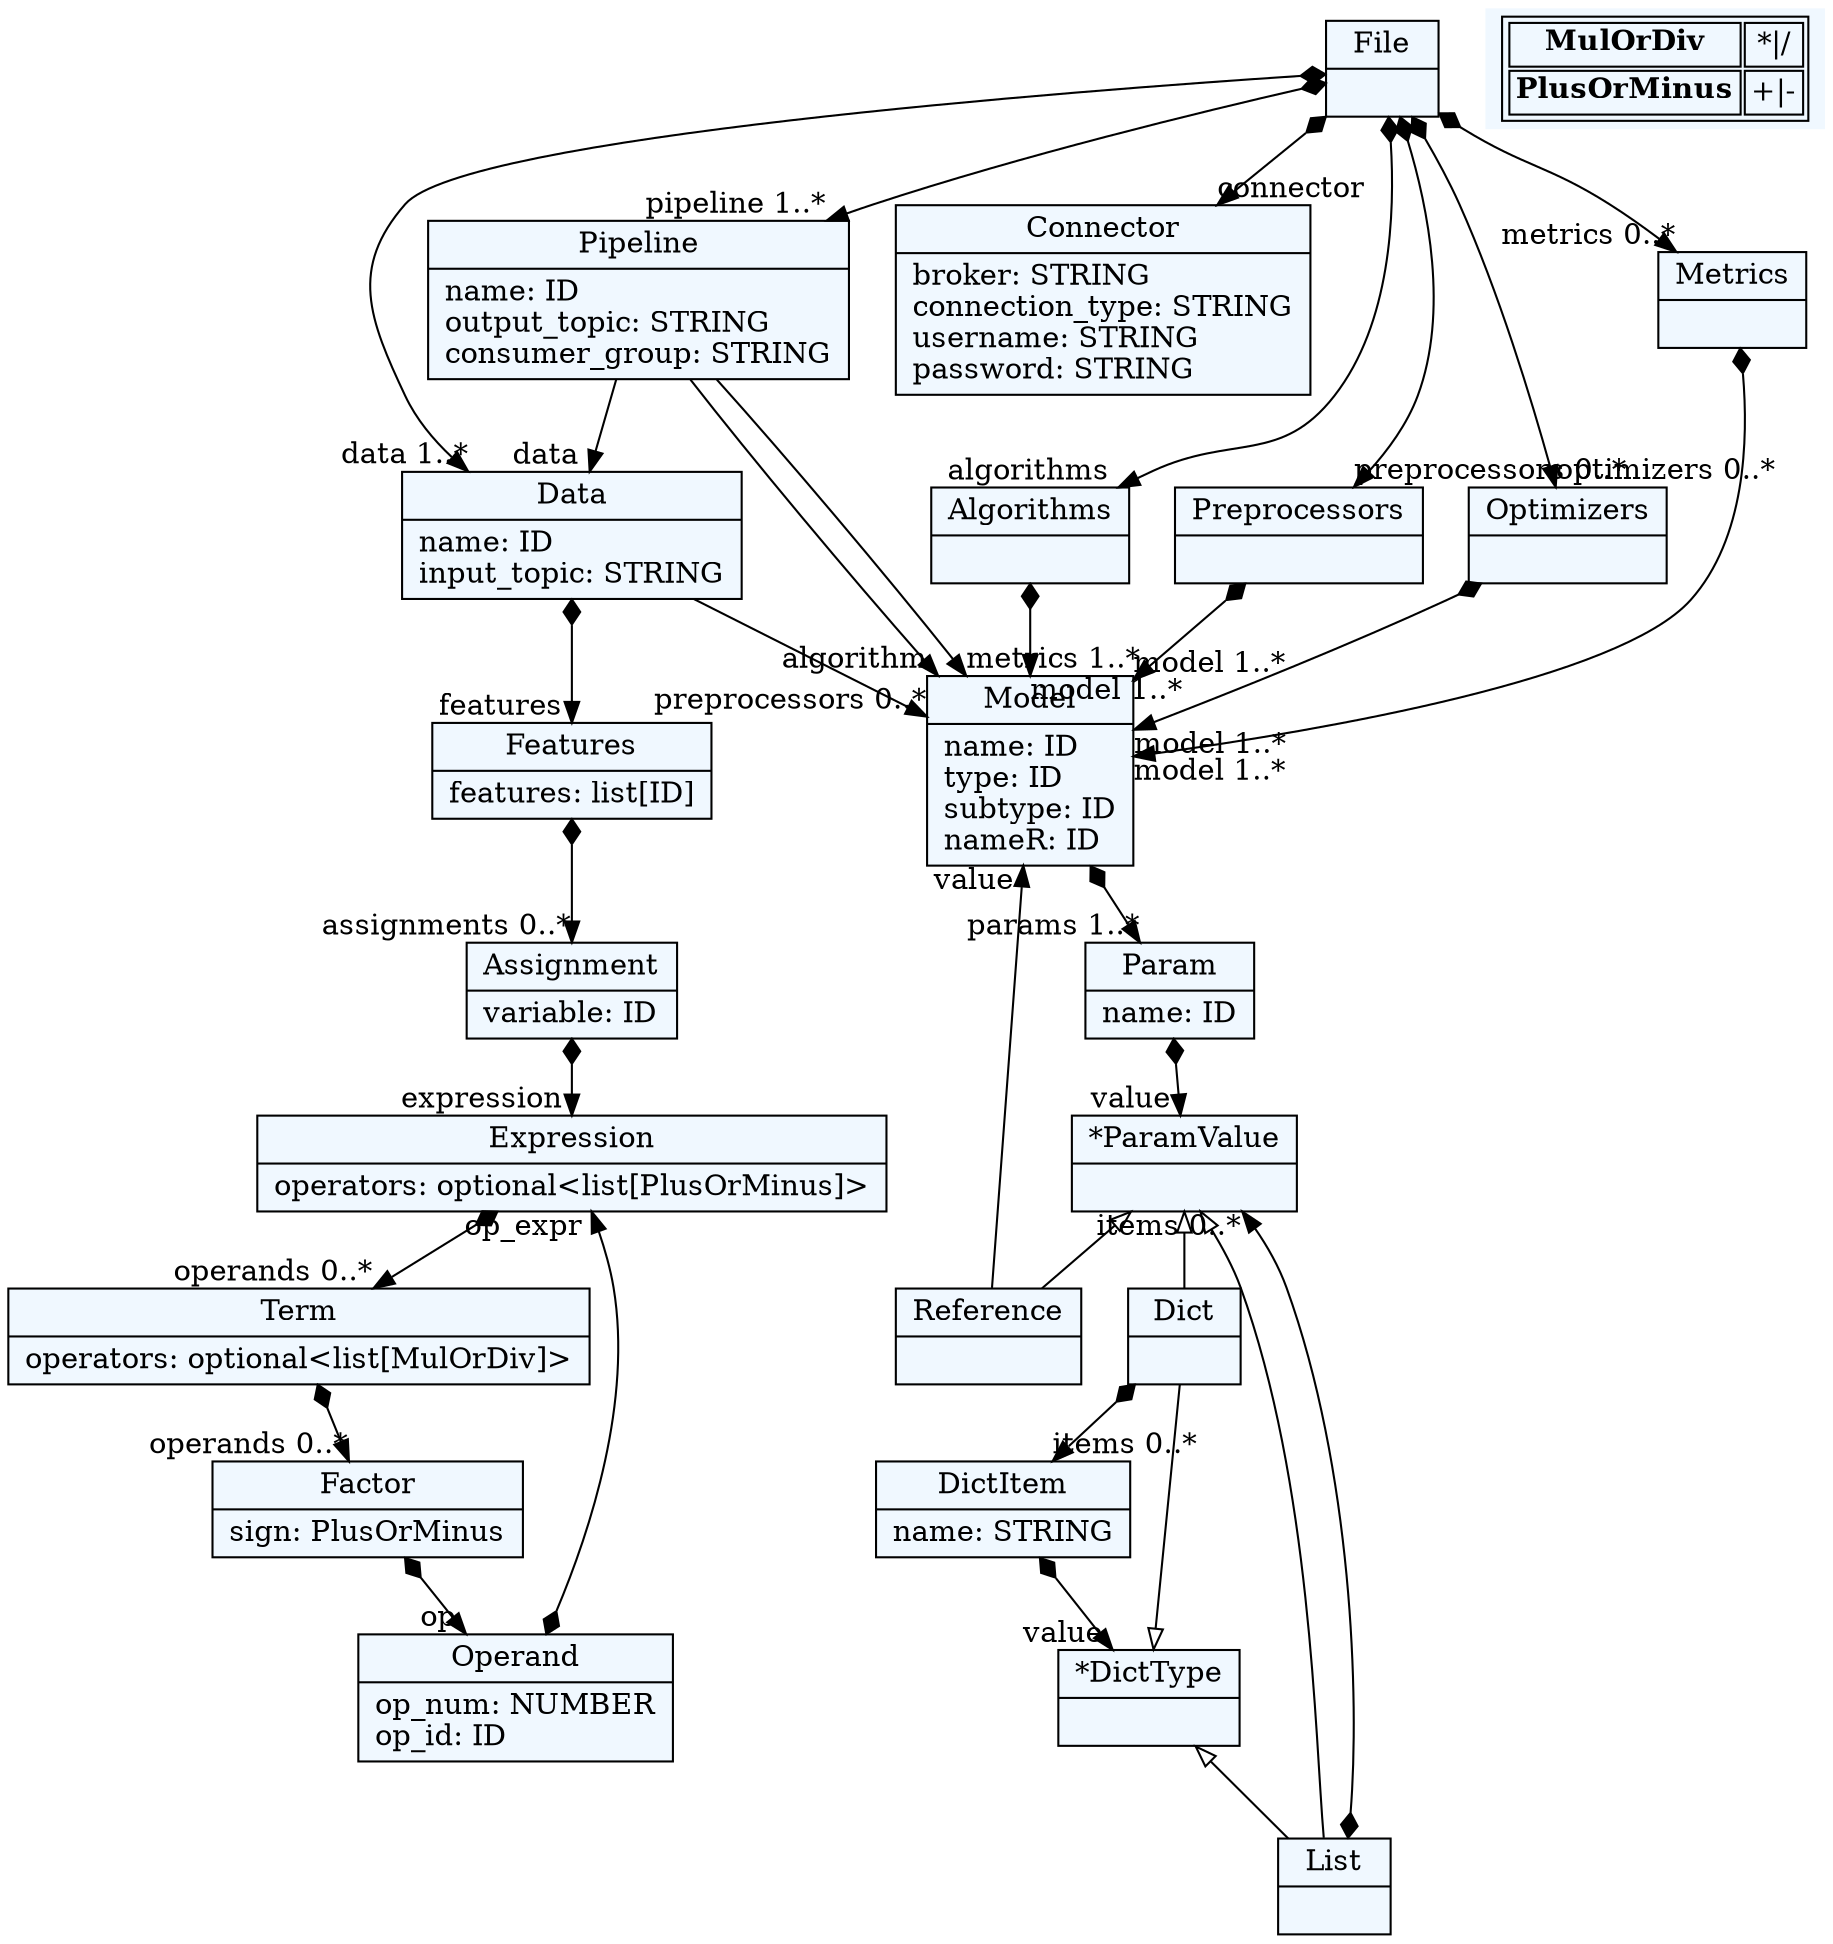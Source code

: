 
    digraph textX {
    fontname = "Bitstream Vera Sans"
    fontsize = 8
    node[
        shape=record,
        style=filled,
        fillcolor=aliceblue
    ]
    nodesep = 0.3
    edge[dir=black,arrowtail=empty]


1205354998064[ label="{File|}"]

1205355308928[ label="{Pipeline|name: ID\loutput_topic: STRING\lconsumer_group: STRING\l}"]

1205355309360[ label="{Data|name: ID\linput_topic: STRING\l}"]

1205355306864[ label="{Connector|broker: STRING\lconnection_type: STRING\lusername: STRING\lpassword: STRING\l}"]

1205355301920[ label="{Algorithms|}"]

1205355305712[ label="{Preprocessors|}"]

1205355305664[ label="{Optimizers|}"]

1205355300816[ label="{Metrics|}"]

1205355313728[ label="{Model|name: ID\ltype: ID\lsubtype: ID\lnameR: ID\l}"]

1205355308208[ label="{Param|name: ID\l}"]

1205355312336[ label="{List|}"]

1205355301872[ label="{*ParamValue|}"]

1205355299760[ label="{Dict|}"]

1205355299088[ label="{DictItem|name: STRING\l}"]

1205355307872[ label="{*DictType|}"]

1205355310512[ label="{Reference|}"]

1205355299280[ label="{Features|features: list[ID]\l}"]

1205355304416[ label="{Assignment|variable: ID\l}"]

1205318462704[ label="{Expression|operators: optional\<list[PlusOrMinus]\>\l}"]

1205355313920[ label="{Term|operators: optional\<list[MulOrDiv]\>\l}"]

1205355309696[ label="{Factor|sign: PlusOrMinus\l}"]

1205355315120[ label="{Operand|op_num: NUMBER\lop_id: ID\l}"]



1205354998064 -> 1205355308928[arrowtail=diamond, dir=both, headlabel="pipeline 1..*"]
1205354998064 -> 1205355306864[arrowtail=diamond, dir=both, headlabel="connector "]
1205354998064 -> 1205355309360[arrowtail=diamond, dir=both, headlabel="data 1..*"]
1205354998064 -> 1205355305712[arrowtail=diamond, dir=both, headlabel="preprocessors 0..*"]
1205354998064 -> 1205355301920[arrowtail=diamond, dir=both, headlabel="algorithms "]
1205354998064 -> 1205355305664[arrowtail=diamond, dir=both, headlabel="optimizers 0..*"]
1205354998064 -> 1205355300816[arrowtail=diamond, dir=both, headlabel="metrics 0..*"]
1205355308928 -> 1205355309360[headlabel="data "]
1205355308928 -> 1205355313728[headlabel="algorithm "]
1205355308928 -> 1205355313728[headlabel="metrics 1..*"]
1205355309360 -> 1205355299280[arrowtail=diamond, dir=both, headlabel="features "]
1205355309360 -> 1205355313728[headlabel="preprocessors 0..*"]
1205355301920 -> 1205355313728[arrowtail=diamond, dir=both, headlabel="model 1..*"]
1205355305712 -> 1205355313728[arrowtail=diamond, dir=both, headlabel="model 1..*"]
1205355305664 -> 1205355313728[arrowtail=diamond, dir=both, headlabel="model 1..*"]
1205355300816 -> 1205355313728[arrowtail=diamond, dir=both, headlabel="model 1..*"]
1205355313728 -> 1205355308208[arrowtail=diamond, dir=both, headlabel="params 1..*"]
1205355308208 -> 1205355301872[arrowtail=diamond, dir=both, headlabel="value "]
1205355312336 -> 1205355301872[arrowtail=diamond, dir=both, headlabel="items 0..*"]
1205355301872 -> 1205355310512 [dir=back]
1205355301872 -> 1205355312336 [dir=back]
1205355301872 -> 1205355299760 [dir=back]
1205355299760 -> 1205355299088[arrowtail=diamond, dir=both, headlabel="items 0..*"]
1205355299088 -> 1205355307872[arrowtail=diamond, dir=both, headlabel="value "]
1205355307872 -> 1205355299760 [dir=back]
1205355307872 -> 1205355312336 [dir=back]
1205355310512 -> 1205355313728[headlabel="value "]
1205355299280 -> 1205355304416[arrowtail=diamond, dir=both, headlabel="assignments 0..*"]
1205355304416 -> 1205318462704[arrowtail=diamond, dir=both, headlabel="expression "]
1205318462704 -> 1205355313920[arrowtail=diamond, dir=both, headlabel="operands 0..*"]
1205355313920 -> 1205355309696[arrowtail=diamond, dir=both, headlabel="operands 0..*"]
1205355309696 -> 1205355315120[arrowtail=diamond, dir=both, headlabel="op "]
1205355315120 -> 1205318462704[arrowtail=diamond, dir=both, headlabel="op_expr "]
match_rules [ shape=plaintext, label=< <table>
	<tr>
		<td><b>MulOrDiv</b></td><td>*|/</td>
	</tr>
	<tr>
		<td><b>PlusOrMinus</b></td><td>+|-</td>
	</tr>
</table> >]


}
